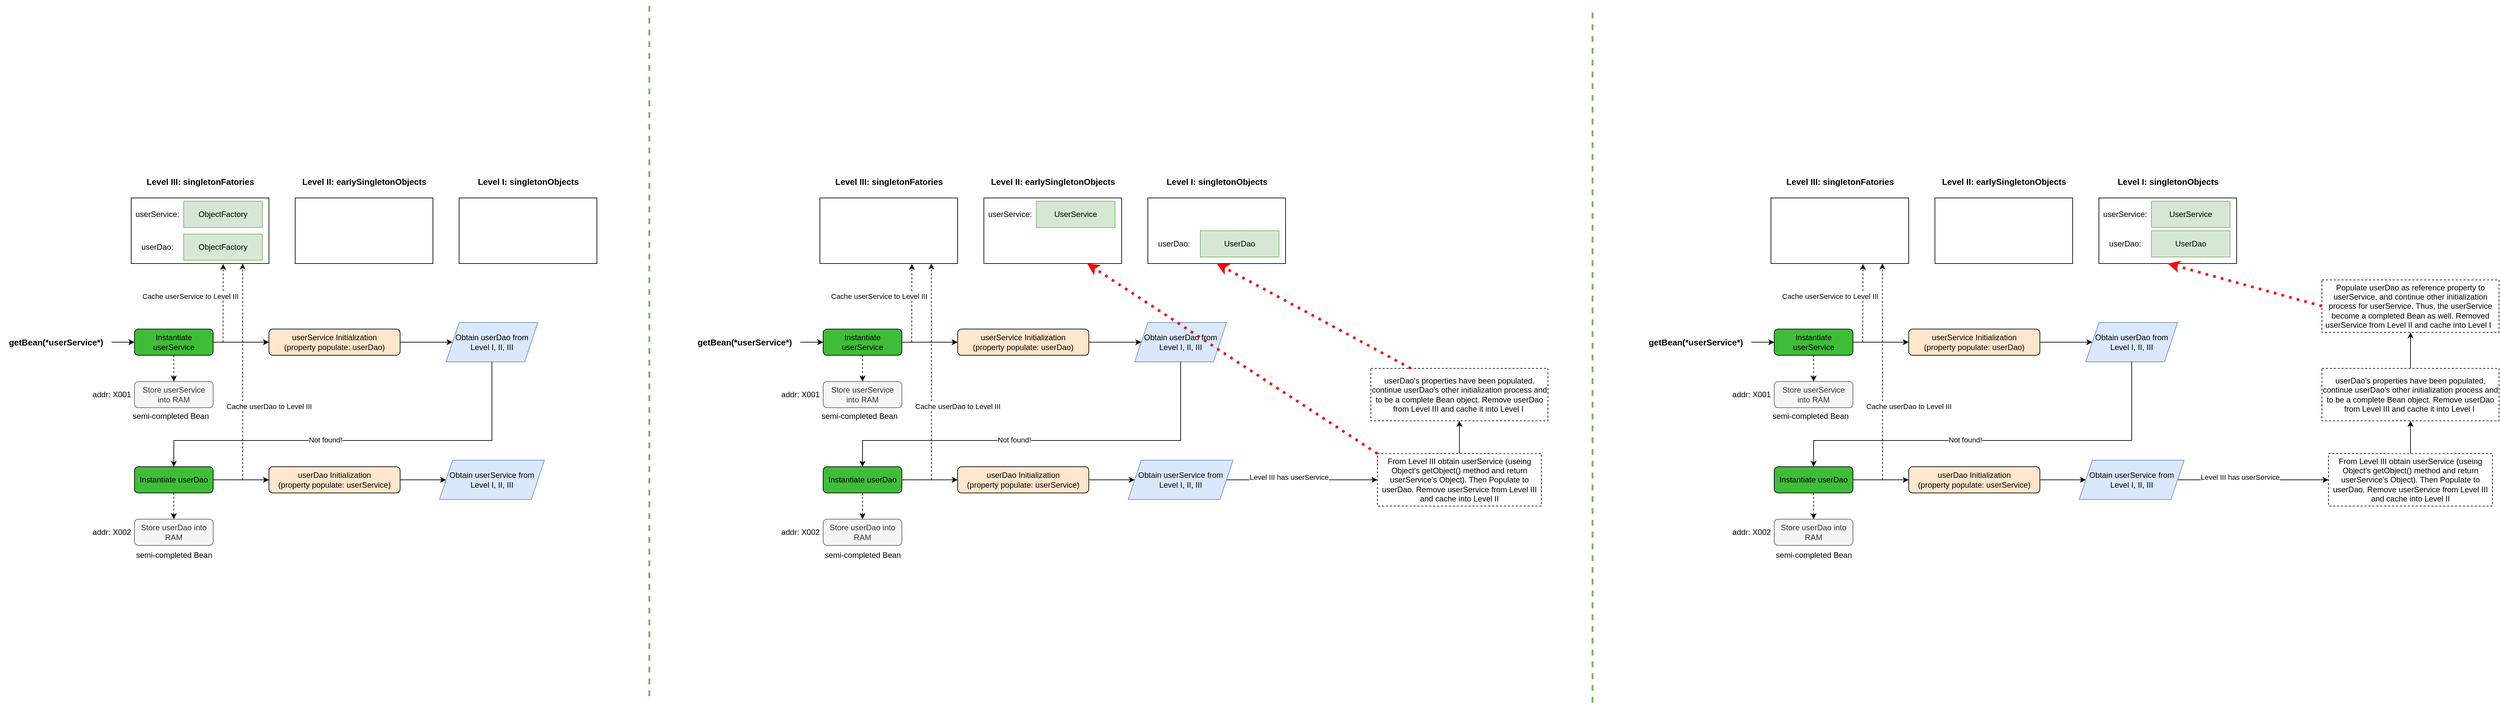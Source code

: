 <mxfile version="21.3.7" type="device">
  <diagram name="Page-1" id="s2qPil3u2pDpwETOjRgn">
    <mxGraphModel dx="4037" dy="1769" grid="1" gridSize="10" guides="1" tooltips="1" connect="1" arrows="1" fold="1" page="1" pageScale="1" pageWidth="850" pageHeight="1100" math="0" shadow="0">
      <root>
        <mxCell id="0" />
        <mxCell id="1" parent="0" />
        <mxCell id="BKznCU0ouDqVTdRnz1dK-52" value="" style="rounded=0;whiteSpace=wrap;html=1;" vertex="1" parent="1">
          <mxGeometry x="1040" y="310" width="210" height="100" as="geometry" />
        </mxCell>
        <mxCell id="BKznCU0ouDqVTdRnz1dK-50" value="" style="rounded=0;whiteSpace=wrap;html=1;" vertex="1" parent="1">
          <mxGeometry x="790" y="310" width="210" height="100" as="geometry" />
        </mxCell>
        <mxCell id="BKznCU0ouDqVTdRnz1dK-1" value="" style="rounded=0;whiteSpace=wrap;html=1;" vertex="1" parent="1">
          <mxGeometry x="-510" y="310" width="210" height="100" as="geometry" />
        </mxCell>
        <mxCell id="BKznCU0ouDqVTdRnz1dK-2" value="&lt;b&gt;&lt;font style=&quot;font-size: 13px;&quot;&gt;Level III: singletonFatories&lt;/font&gt;&lt;/b&gt;" style="text;html=1;align=center;verticalAlign=middle;resizable=0;points=[];autosize=1;strokeColor=none;fillColor=none;" vertex="1" parent="1">
          <mxGeometry x="-500" y="270" width="190" height="30" as="geometry" />
        </mxCell>
        <mxCell id="BKznCU0ouDqVTdRnz1dK-3" value="userService:" style="text;html=1;strokeColor=none;fillColor=none;align=center;verticalAlign=middle;whiteSpace=wrap;rounded=0;" vertex="1" parent="1">
          <mxGeometry x="-500" y="320" width="60" height="30" as="geometry" />
        </mxCell>
        <mxCell id="BKznCU0ouDqVTdRnz1dK-4" value="userDao:" style="text;html=1;strokeColor=none;fillColor=none;align=center;verticalAlign=middle;whiteSpace=wrap;rounded=0;" vertex="1" parent="1">
          <mxGeometry x="-500" y="370" width="60" height="30" as="geometry" />
        </mxCell>
        <mxCell id="BKznCU0ouDqVTdRnz1dK-6" value="ObjectFactory" style="rounded=0;whiteSpace=wrap;html=1;fillColor=#d5e8d4;strokeColor=#82b366;" vertex="1" parent="1">
          <mxGeometry x="-430" y="365" width="120" height="40" as="geometry" />
        </mxCell>
        <mxCell id="BKznCU0ouDqVTdRnz1dK-7" value="ObjectFactory" style="rounded=0;whiteSpace=wrap;html=1;fillColor=#d5e8d4;strokeColor=#82b366;" vertex="1" parent="1">
          <mxGeometry x="-430" y="315" width="120" height="40" as="geometry" />
        </mxCell>
        <mxCell id="BKznCU0ouDqVTdRnz1dK-8" value="" style="rounded=0;whiteSpace=wrap;html=1;" vertex="1" parent="1">
          <mxGeometry x="-260" y="310" width="210" height="100" as="geometry" />
        </mxCell>
        <mxCell id="BKznCU0ouDqVTdRnz1dK-9" value="&lt;b&gt;&lt;font style=&quot;font-size: 13px;&quot;&gt;Level II: earlySingletonObjects&lt;/font&gt;&lt;/b&gt;" style="text;html=1;align=center;verticalAlign=middle;resizable=0;points=[];autosize=1;strokeColor=none;fillColor=none;" vertex="1" parent="1">
          <mxGeometry x="-260" y="270" width="210" height="30" as="geometry" />
        </mxCell>
        <mxCell id="BKznCU0ouDqVTdRnz1dK-14" value="" style="rounded=0;whiteSpace=wrap;html=1;" vertex="1" parent="1">
          <mxGeometry x="-10" y="310" width="210" height="100" as="geometry" />
        </mxCell>
        <mxCell id="BKznCU0ouDqVTdRnz1dK-15" value="&lt;b&gt;&lt;font style=&quot;font-size: 13px;&quot;&gt;Level I: singletonObjects&lt;/font&gt;&lt;/b&gt;" style="text;html=1;align=center;verticalAlign=middle;resizable=0;points=[];autosize=1;strokeColor=none;fillColor=none;" vertex="1" parent="1">
          <mxGeometry x="5" y="270" width="180" height="30" as="geometry" />
        </mxCell>
        <mxCell id="BKznCU0ouDqVTdRnz1dK-20" value="" style="edgeStyle=orthogonalEdgeStyle;rounded=0;orthogonalLoop=1;jettySize=auto;html=1;" edge="1" parent="1" source="BKznCU0ouDqVTdRnz1dK-16" target="BKznCU0ouDqVTdRnz1dK-19">
          <mxGeometry relative="1" as="geometry" />
        </mxCell>
        <mxCell id="BKznCU0ouDqVTdRnz1dK-26" value="" style="edgeStyle=orthogonalEdgeStyle;rounded=0;orthogonalLoop=1;jettySize=auto;html=1;dashed=1;" edge="1" parent="1" source="BKznCU0ouDqVTdRnz1dK-16" target="BKznCU0ouDqVTdRnz1dK-25">
          <mxGeometry relative="1" as="geometry" />
        </mxCell>
        <mxCell id="BKznCU0ouDqVTdRnz1dK-16" value="Instantiate userService" style="rounded=1;whiteSpace=wrap;html=1;fillColor=#3FBD38;strokeColor=#000000;" vertex="1" parent="1">
          <mxGeometry x="-505" y="510" width="120" height="40" as="geometry" />
        </mxCell>
        <mxCell id="BKznCU0ouDqVTdRnz1dK-18" value="" style="edgeStyle=orthogonalEdgeStyle;rounded=0;orthogonalLoop=1;jettySize=auto;html=1;" edge="1" parent="1" source="BKznCU0ouDqVTdRnz1dK-17" target="BKznCU0ouDqVTdRnz1dK-16">
          <mxGeometry relative="1" as="geometry" />
        </mxCell>
        <mxCell id="BKznCU0ouDqVTdRnz1dK-17" value="&lt;b&gt;&lt;font style=&quot;font-size: 13px;&quot;&gt;getBean(*userService*)&lt;/font&gt;&lt;/b&gt;" style="text;html=1;align=center;verticalAlign=middle;resizable=0;points=[];autosize=1;strokeColor=none;fillColor=none;" vertex="1" parent="1">
          <mxGeometry x="-710" y="515" width="170" height="30" as="geometry" />
        </mxCell>
        <mxCell id="BKznCU0ouDqVTdRnz1dK-22" value="" style="edgeStyle=orthogonalEdgeStyle;rounded=0;orthogonalLoop=1;jettySize=auto;html=1;" edge="1" parent="1" source="BKznCU0ouDqVTdRnz1dK-19" target="BKznCU0ouDqVTdRnz1dK-21">
          <mxGeometry relative="1" as="geometry" />
        </mxCell>
        <mxCell id="BKznCU0ouDqVTdRnz1dK-19" value="userService Initialization&lt;br&gt;(property populate: userDao)" style="rounded=1;whiteSpace=wrap;html=1;fillColor=#ffe6cc;strokeColor=#000000;" vertex="1" parent="1">
          <mxGeometry x="-300" y="510" width="200" height="40" as="geometry" />
        </mxCell>
        <mxCell id="BKznCU0ouDqVTdRnz1dK-30" style="edgeStyle=orthogonalEdgeStyle;rounded=0;orthogonalLoop=1;jettySize=auto;html=1;" edge="1" parent="1" source="BKznCU0ouDqVTdRnz1dK-21" target="BKznCU0ouDqVTdRnz1dK-29">
          <mxGeometry relative="1" as="geometry">
            <Array as="points">
              <mxPoint x="40" y="680" />
              <mxPoint x="-445" y="680" />
            </Array>
          </mxGeometry>
        </mxCell>
        <mxCell id="BKznCU0ouDqVTdRnz1dK-31" value="Not found!" style="edgeLabel;html=1;align=center;verticalAlign=middle;resizable=0;points=[];" vertex="1" connectable="0" parent="BKznCU0ouDqVTdRnz1dK-30">
          <mxGeometry x="0.16" y="-1" relative="1" as="geometry">
            <mxPoint as="offset" />
          </mxGeometry>
        </mxCell>
        <mxCell id="BKznCU0ouDqVTdRnz1dK-21" value="Obtain userDao from Level I, II, III" style="shape=parallelogram;perimeter=parallelogramPerimeter;whiteSpace=wrap;html=1;fixedSize=1;fillColor=#dae8fc;strokeColor=#6c8ebf;" vertex="1" parent="1">
          <mxGeometry x="-30" y="500" width="140" height="60" as="geometry" />
        </mxCell>
        <mxCell id="BKznCU0ouDqVTdRnz1dK-23" value="" style="endArrow=classic;html=1;rounded=0;entryX=0.668;entryY=1.007;entryDx=0;entryDy=0;entryPerimeter=0;dashed=1;" edge="1" parent="1" target="BKznCU0ouDqVTdRnz1dK-1">
          <mxGeometry width="50" height="50" relative="1" as="geometry">
            <mxPoint x="-370" y="530" as="sourcePoint" />
            <mxPoint x="-370" y="420" as="targetPoint" />
          </mxGeometry>
        </mxCell>
        <mxCell id="BKznCU0ouDqVTdRnz1dK-24" value="Cache userService to Level III" style="edgeLabel;html=1;align=center;verticalAlign=middle;resizable=0;points=[];" vertex="1" connectable="0" parent="BKznCU0ouDqVTdRnz1dK-23">
          <mxGeometry x="0.112" relative="1" as="geometry">
            <mxPoint x="-50" y="-4" as="offset" />
          </mxGeometry>
        </mxCell>
        <mxCell id="BKznCU0ouDqVTdRnz1dK-25" value="Store userService into RAM" style="rounded=1;whiteSpace=wrap;html=1;fillColor=#f5f5f5;strokeColor=#666666;fontColor=#333333;" vertex="1" parent="1">
          <mxGeometry x="-505" y="590" width="120" height="40" as="geometry" />
        </mxCell>
        <mxCell id="BKznCU0ouDqVTdRnz1dK-27" value="addr: X001" style="text;html=1;align=center;verticalAlign=middle;resizable=0;points=[];autosize=1;strokeColor=none;fillColor=none;" vertex="1" parent="1">
          <mxGeometry x="-580" y="595" width="80" height="30" as="geometry" />
        </mxCell>
        <mxCell id="BKznCU0ouDqVTdRnz1dK-28" value="semi-completed Bean" style="text;html=1;align=center;verticalAlign=middle;resizable=0;points=[];autosize=1;strokeColor=none;fillColor=none;" vertex="1" parent="1">
          <mxGeometry x="-520" y="628" width="140" height="30" as="geometry" />
        </mxCell>
        <mxCell id="BKznCU0ouDqVTdRnz1dK-35" value="" style="edgeStyle=orthogonalEdgeStyle;rounded=0;orthogonalLoop=1;jettySize=auto;html=1;" edge="1" parent="1" source="BKznCU0ouDqVTdRnz1dK-29" target="BKznCU0ouDqVTdRnz1dK-34">
          <mxGeometry relative="1" as="geometry" />
        </mxCell>
        <mxCell id="BKznCU0ouDqVTdRnz1dK-40" value="" style="edgeStyle=orthogonalEdgeStyle;rounded=0;orthogonalLoop=1;jettySize=auto;html=1;dashed=1;" edge="1" parent="1" source="BKznCU0ouDqVTdRnz1dK-29" target="BKznCU0ouDqVTdRnz1dK-36">
          <mxGeometry relative="1" as="geometry" />
        </mxCell>
        <mxCell id="BKznCU0ouDqVTdRnz1dK-29" value="Instantiate userDao" style="rounded=1;whiteSpace=wrap;html=1;fillColor=#3FBD38;strokeColor=#000000;" vertex="1" parent="1">
          <mxGeometry x="-505" y="720" width="120" height="40" as="geometry" />
        </mxCell>
        <mxCell id="BKznCU0ouDqVTdRnz1dK-32" value="" style="endArrow=classic;html=1;rounded=0;entryX=0.809;entryY=1;entryDx=0;entryDy=0;entryPerimeter=0;dashed=1;" edge="1" parent="1" target="BKznCU0ouDqVTdRnz1dK-1">
          <mxGeometry width="50" height="50" relative="1" as="geometry">
            <mxPoint x="-340" y="740" as="sourcePoint" />
            <mxPoint x="-340" y="560" as="targetPoint" />
          </mxGeometry>
        </mxCell>
        <mxCell id="BKznCU0ouDqVTdRnz1dK-33" value="Cache userDao to Level III" style="edgeLabel;html=1;align=center;verticalAlign=middle;resizable=0;points=[];" vertex="1" connectable="0" parent="BKznCU0ouDqVTdRnz1dK-32">
          <mxGeometry x="0.112" relative="1" as="geometry">
            <mxPoint x="40" y="71" as="offset" />
          </mxGeometry>
        </mxCell>
        <mxCell id="BKznCU0ouDqVTdRnz1dK-42" value="" style="edgeStyle=orthogonalEdgeStyle;rounded=0;orthogonalLoop=1;jettySize=auto;html=1;" edge="1" parent="1" source="BKznCU0ouDqVTdRnz1dK-34" target="BKznCU0ouDqVTdRnz1dK-41">
          <mxGeometry relative="1" as="geometry" />
        </mxCell>
        <mxCell id="BKznCU0ouDqVTdRnz1dK-34" value="userDao Initialization&lt;br&gt;(property populate: userService)" style="rounded=1;whiteSpace=wrap;html=1;fillColor=#ffe6cc;strokeColor=#000000;" vertex="1" parent="1">
          <mxGeometry x="-300" y="720" width="200" height="40" as="geometry" />
        </mxCell>
        <mxCell id="BKznCU0ouDqVTdRnz1dK-36" value="Store userDao into RAM" style="rounded=1;whiteSpace=wrap;html=1;fillColor=#f5f5f5;strokeColor=#666666;fontColor=#333333;" vertex="1" parent="1">
          <mxGeometry x="-505" y="800" width="120" height="40" as="geometry" />
        </mxCell>
        <mxCell id="BKznCU0ouDqVTdRnz1dK-37" value="addr: X002" style="text;html=1;align=center;verticalAlign=middle;resizable=0;points=[];autosize=1;strokeColor=none;fillColor=none;" vertex="1" parent="1">
          <mxGeometry x="-580" y="805" width="80" height="30" as="geometry" />
        </mxCell>
        <mxCell id="BKznCU0ouDqVTdRnz1dK-38" value="semi-completed Bean" style="text;html=1;align=center;verticalAlign=middle;resizable=0;points=[];autosize=1;strokeColor=none;fillColor=none;" vertex="1" parent="1">
          <mxGeometry x="-515" y="840" width="140" height="30" as="geometry" />
        </mxCell>
        <mxCell id="BKznCU0ouDqVTdRnz1dK-41" value="Obtain userService from Level I, II, III" style="shape=parallelogram;perimeter=parallelogramPerimeter;whiteSpace=wrap;html=1;fixedSize=1;fillColor=#dae8fc;strokeColor=#6c8ebf;" vertex="1" parent="1">
          <mxGeometry x="-40" y="710" width="160" height="60" as="geometry" />
        </mxCell>
        <mxCell id="BKznCU0ouDqVTdRnz1dK-43" value="" style="endArrow=none;dashed=1;html=1;rounded=0;fillColor=#d5e8d4;strokeColor=#82B366;strokeWidth=3;" edge="1" parent="1">
          <mxGeometry width="50" height="50" relative="1" as="geometry">
            <mxPoint x="280" y="1070" as="sourcePoint" />
            <mxPoint x="280" y="10" as="targetPoint" />
          </mxGeometry>
        </mxCell>
        <mxCell id="BKznCU0ouDqVTdRnz1dK-44" value="" style="rounded=0;whiteSpace=wrap;html=1;" vertex="1" parent="1">
          <mxGeometry x="540" y="310" width="210" height="100" as="geometry" />
        </mxCell>
        <mxCell id="BKznCU0ouDqVTdRnz1dK-45" value="&lt;b&gt;&lt;font style=&quot;font-size: 13px;&quot;&gt;Level III: singletonFatories&lt;/font&gt;&lt;/b&gt;" style="text;html=1;align=center;verticalAlign=middle;resizable=0;points=[];autosize=1;strokeColor=none;fillColor=none;" vertex="1" parent="1">
          <mxGeometry x="550" y="270" width="190" height="30" as="geometry" />
        </mxCell>
        <mxCell id="BKznCU0ouDqVTdRnz1dK-46" value="userService:" style="text;html=1;strokeColor=none;fillColor=none;align=center;verticalAlign=middle;whiteSpace=wrap;rounded=0;" vertex="1" parent="1">
          <mxGeometry x="800" y="320" width="60" height="30" as="geometry" />
        </mxCell>
        <mxCell id="BKznCU0ouDqVTdRnz1dK-47" value="userDao:" style="text;html=1;strokeColor=none;fillColor=none;align=center;verticalAlign=middle;whiteSpace=wrap;rounded=0;" vertex="1" parent="1">
          <mxGeometry x="1050" y="365" width="60" height="30" as="geometry" />
        </mxCell>
        <mxCell id="BKznCU0ouDqVTdRnz1dK-48" value="UserDao" style="rounded=0;whiteSpace=wrap;html=1;fillColor=#d5e8d4;strokeColor=#82b366;" vertex="1" parent="1">
          <mxGeometry x="1120" y="360" width="120" height="40" as="geometry" />
        </mxCell>
        <mxCell id="BKznCU0ouDqVTdRnz1dK-49" value="UserService" style="rounded=0;whiteSpace=wrap;html=1;fillColor=#d5e8d4;strokeColor=#82b366;" vertex="1" parent="1">
          <mxGeometry x="870" y="315" width="120" height="40" as="geometry" />
        </mxCell>
        <mxCell id="BKznCU0ouDqVTdRnz1dK-51" value="&lt;b&gt;&lt;font style=&quot;font-size: 13px;&quot;&gt;Level II: earlySingletonObjects&lt;/font&gt;&lt;/b&gt;" style="text;html=1;align=center;verticalAlign=middle;resizable=0;points=[];autosize=1;strokeColor=none;fillColor=none;" vertex="1" parent="1">
          <mxGeometry x="790" y="270" width="210" height="30" as="geometry" />
        </mxCell>
        <mxCell id="BKznCU0ouDqVTdRnz1dK-53" value="&lt;b&gt;&lt;font style=&quot;font-size: 13px;&quot;&gt;Level I: singletonObjects&lt;/font&gt;&lt;/b&gt;" style="text;html=1;align=center;verticalAlign=middle;resizable=0;points=[];autosize=1;strokeColor=none;fillColor=none;" vertex="1" parent="1">
          <mxGeometry x="1055" y="270" width="180" height="30" as="geometry" />
        </mxCell>
        <mxCell id="BKznCU0ouDqVTdRnz1dK-54" value="" style="edgeStyle=orthogonalEdgeStyle;rounded=0;orthogonalLoop=1;jettySize=auto;html=1;" edge="1" parent="1" source="BKznCU0ouDqVTdRnz1dK-56" target="BKznCU0ouDqVTdRnz1dK-60">
          <mxGeometry relative="1" as="geometry" />
        </mxCell>
        <mxCell id="BKznCU0ouDqVTdRnz1dK-55" value="" style="edgeStyle=orthogonalEdgeStyle;rounded=0;orthogonalLoop=1;jettySize=auto;html=1;dashed=1;" edge="1" parent="1" source="BKznCU0ouDqVTdRnz1dK-56" target="BKznCU0ouDqVTdRnz1dK-66">
          <mxGeometry relative="1" as="geometry" />
        </mxCell>
        <mxCell id="BKznCU0ouDqVTdRnz1dK-56" value="Instantiate userService" style="rounded=1;whiteSpace=wrap;html=1;fillColor=#3FBD38;strokeColor=#000000;" vertex="1" parent="1">
          <mxGeometry x="545" y="510" width="120" height="40" as="geometry" />
        </mxCell>
        <mxCell id="BKznCU0ouDqVTdRnz1dK-57" value="" style="edgeStyle=orthogonalEdgeStyle;rounded=0;orthogonalLoop=1;jettySize=auto;html=1;" edge="1" parent="1" source="BKznCU0ouDqVTdRnz1dK-58" target="BKznCU0ouDqVTdRnz1dK-56">
          <mxGeometry relative="1" as="geometry" />
        </mxCell>
        <mxCell id="BKznCU0ouDqVTdRnz1dK-58" value="&lt;b&gt;&lt;font style=&quot;font-size: 13px;&quot;&gt;getBean(*userService*)&lt;/font&gt;&lt;/b&gt;" style="text;html=1;align=center;verticalAlign=middle;resizable=0;points=[];autosize=1;strokeColor=none;fillColor=none;" vertex="1" parent="1">
          <mxGeometry x="340" y="515" width="170" height="30" as="geometry" />
        </mxCell>
        <mxCell id="BKznCU0ouDqVTdRnz1dK-59" value="" style="edgeStyle=orthogonalEdgeStyle;rounded=0;orthogonalLoop=1;jettySize=auto;html=1;" edge="1" parent="1" source="BKznCU0ouDqVTdRnz1dK-60" target="BKznCU0ouDqVTdRnz1dK-63">
          <mxGeometry relative="1" as="geometry" />
        </mxCell>
        <mxCell id="BKznCU0ouDqVTdRnz1dK-60" value="userService Initialization&lt;br&gt;(property populate: userDao)" style="rounded=1;whiteSpace=wrap;html=1;fillColor=#ffe6cc;strokeColor=#000000;" vertex="1" parent="1">
          <mxGeometry x="750" y="510" width="200" height="40" as="geometry" />
        </mxCell>
        <mxCell id="BKznCU0ouDqVTdRnz1dK-61" style="edgeStyle=orthogonalEdgeStyle;rounded=0;orthogonalLoop=1;jettySize=auto;html=1;" edge="1" parent="1" source="BKznCU0ouDqVTdRnz1dK-63" target="BKznCU0ouDqVTdRnz1dK-71">
          <mxGeometry relative="1" as="geometry">
            <Array as="points">
              <mxPoint x="1090" y="680" />
              <mxPoint x="605" y="680" />
            </Array>
          </mxGeometry>
        </mxCell>
        <mxCell id="BKznCU0ouDqVTdRnz1dK-62" value="Not found!" style="edgeLabel;html=1;align=center;verticalAlign=middle;resizable=0;points=[];" vertex="1" connectable="0" parent="BKznCU0ouDqVTdRnz1dK-61">
          <mxGeometry x="0.16" y="-1" relative="1" as="geometry">
            <mxPoint as="offset" />
          </mxGeometry>
        </mxCell>
        <mxCell id="BKznCU0ouDqVTdRnz1dK-63" value="Obtain userDao from Level I, II, III" style="shape=parallelogram;perimeter=parallelogramPerimeter;whiteSpace=wrap;html=1;fixedSize=1;fillColor=#dae8fc;strokeColor=#6c8ebf;" vertex="1" parent="1">
          <mxGeometry x="1020" y="500" width="140" height="60" as="geometry" />
        </mxCell>
        <mxCell id="BKznCU0ouDqVTdRnz1dK-64" value="" style="endArrow=classic;html=1;rounded=0;entryX=0.668;entryY=1.007;entryDx=0;entryDy=0;entryPerimeter=0;dashed=1;" edge="1" parent="1" target="BKznCU0ouDqVTdRnz1dK-44">
          <mxGeometry width="50" height="50" relative="1" as="geometry">
            <mxPoint x="680" y="530" as="sourcePoint" />
            <mxPoint x="680" y="420" as="targetPoint" />
          </mxGeometry>
        </mxCell>
        <mxCell id="BKznCU0ouDqVTdRnz1dK-65" value="Cache userService to Level III" style="edgeLabel;html=1;align=center;verticalAlign=middle;resizable=0;points=[];" vertex="1" connectable="0" parent="BKznCU0ouDqVTdRnz1dK-64">
          <mxGeometry x="0.112" relative="1" as="geometry">
            <mxPoint x="-50" y="-4" as="offset" />
          </mxGeometry>
        </mxCell>
        <mxCell id="BKznCU0ouDqVTdRnz1dK-66" value="Store userService into RAM" style="rounded=1;whiteSpace=wrap;html=1;fillColor=#f5f5f5;strokeColor=#666666;fontColor=#333333;" vertex="1" parent="1">
          <mxGeometry x="545" y="590" width="120" height="40" as="geometry" />
        </mxCell>
        <mxCell id="BKznCU0ouDqVTdRnz1dK-67" value="addr: X001" style="text;html=1;align=center;verticalAlign=middle;resizable=0;points=[];autosize=1;strokeColor=none;fillColor=none;" vertex="1" parent="1">
          <mxGeometry x="470" y="595" width="80" height="30" as="geometry" />
        </mxCell>
        <mxCell id="BKznCU0ouDqVTdRnz1dK-68" value="semi-completed Bean" style="text;html=1;align=center;verticalAlign=middle;resizable=0;points=[];autosize=1;strokeColor=none;fillColor=none;" vertex="1" parent="1">
          <mxGeometry x="530" y="628" width="140" height="30" as="geometry" />
        </mxCell>
        <mxCell id="BKznCU0ouDqVTdRnz1dK-69" value="" style="edgeStyle=orthogonalEdgeStyle;rounded=0;orthogonalLoop=1;jettySize=auto;html=1;" edge="1" parent="1" source="BKznCU0ouDqVTdRnz1dK-71" target="BKznCU0ouDqVTdRnz1dK-75">
          <mxGeometry relative="1" as="geometry" />
        </mxCell>
        <mxCell id="BKznCU0ouDqVTdRnz1dK-70" value="" style="edgeStyle=orthogonalEdgeStyle;rounded=0;orthogonalLoop=1;jettySize=auto;html=1;dashed=1;" edge="1" parent="1" source="BKznCU0ouDqVTdRnz1dK-71" target="BKznCU0ouDqVTdRnz1dK-76">
          <mxGeometry relative="1" as="geometry" />
        </mxCell>
        <mxCell id="BKznCU0ouDqVTdRnz1dK-71" value="Instantiate userDao" style="rounded=1;whiteSpace=wrap;html=1;fillColor=#3FBD38;strokeColor=#000000;" vertex="1" parent="1">
          <mxGeometry x="545" y="720" width="120" height="40" as="geometry" />
        </mxCell>
        <mxCell id="BKznCU0ouDqVTdRnz1dK-72" value="" style="endArrow=classic;html=1;rounded=0;entryX=0.809;entryY=1;entryDx=0;entryDy=0;entryPerimeter=0;dashed=1;" edge="1" parent="1" target="BKznCU0ouDqVTdRnz1dK-44">
          <mxGeometry width="50" height="50" relative="1" as="geometry">
            <mxPoint x="710" y="740" as="sourcePoint" />
            <mxPoint x="710" y="560" as="targetPoint" />
          </mxGeometry>
        </mxCell>
        <mxCell id="BKznCU0ouDqVTdRnz1dK-73" value="Cache userDao to Level III" style="edgeLabel;html=1;align=center;verticalAlign=middle;resizable=0;points=[];" vertex="1" connectable="0" parent="BKznCU0ouDqVTdRnz1dK-72">
          <mxGeometry x="0.112" relative="1" as="geometry">
            <mxPoint x="40" y="71" as="offset" />
          </mxGeometry>
        </mxCell>
        <mxCell id="BKznCU0ouDqVTdRnz1dK-74" value="" style="edgeStyle=orthogonalEdgeStyle;rounded=0;orthogonalLoop=1;jettySize=auto;html=1;" edge="1" parent="1" source="BKznCU0ouDqVTdRnz1dK-75" target="BKznCU0ouDqVTdRnz1dK-79">
          <mxGeometry relative="1" as="geometry" />
        </mxCell>
        <mxCell id="BKznCU0ouDqVTdRnz1dK-75" value="userDao Initialization&lt;br&gt;(property populate: userService)" style="rounded=1;whiteSpace=wrap;html=1;fillColor=#ffe6cc;strokeColor=#000000;" vertex="1" parent="1">
          <mxGeometry x="750" y="720" width="200" height="40" as="geometry" />
        </mxCell>
        <mxCell id="BKznCU0ouDqVTdRnz1dK-76" value="Store userDao into RAM" style="rounded=1;whiteSpace=wrap;html=1;fillColor=#f5f5f5;strokeColor=#666666;fontColor=#333333;" vertex="1" parent="1">
          <mxGeometry x="545" y="800" width="120" height="40" as="geometry" />
        </mxCell>
        <mxCell id="BKznCU0ouDqVTdRnz1dK-77" value="addr: X002" style="text;html=1;align=center;verticalAlign=middle;resizable=0;points=[];autosize=1;strokeColor=none;fillColor=none;" vertex="1" parent="1">
          <mxGeometry x="470" y="805" width="80" height="30" as="geometry" />
        </mxCell>
        <mxCell id="BKznCU0ouDqVTdRnz1dK-78" value="semi-completed Bean" style="text;html=1;align=center;verticalAlign=middle;resizable=0;points=[];autosize=1;strokeColor=none;fillColor=none;" vertex="1" parent="1">
          <mxGeometry x="535" y="840" width="140" height="30" as="geometry" />
        </mxCell>
        <mxCell id="BKznCU0ouDqVTdRnz1dK-81" value="" style="edgeStyle=orthogonalEdgeStyle;rounded=0;orthogonalLoop=1;jettySize=auto;html=1;" edge="1" parent="1" source="BKznCU0ouDqVTdRnz1dK-79" target="BKznCU0ouDqVTdRnz1dK-80">
          <mxGeometry relative="1" as="geometry" />
        </mxCell>
        <mxCell id="BKznCU0ouDqVTdRnz1dK-82" value="Level III has userService" style="edgeLabel;html=1;align=center;verticalAlign=middle;resizable=0;points=[];" vertex="1" connectable="0" parent="BKznCU0ouDqVTdRnz1dK-81">
          <mxGeometry x="-0.174" y="4" relative="1" as="geometry">
            <mxPoint as="offset" />
          </mxGeometry>
        </mxCell>
        <mxCell id="BKznCU0ouDqVTdRnz1dK-79" value="Obtain userService from Level I, II, III" style="shape=parallelogram;perimeter=parallelogramPerimeter;whiteSpace=wrap;html=1;fixedSize=1;fillColor=#dae8fc;strokeColor=#6c8ebf;" vertex="1" parent="1">
          <mxGeometry x="1010" y="710" width="160" height="60" as="geometry" />
        </mxCell>
        <mxCell id="BKznCU0ouDqVTdRnz1dK-85" value="" style="edgeStyle=orthogonalEdgeStyle;rounded=0;orthogonalLoop=1;jettySize=auto;html=1;" edge="1" parent="1" source="BKznCU0ouDqVTdRnz1dK-80" target="BKznCU0ouDqVTdRnz1dK-84">
          <mxGeometry relative="1" as="geometry" />
        </mxCell>
        <mxCell id="BKznCU0ouDqVTdRnz1dK-80" value="From Level III obtain userService (useing Object&#39;s getObject() method and return userService&#39;s Object). Then Populate to userDao. Remove userService from Level III and cache into Level II" style="rounded=0;whiteSpace=wrap;html=1;dashed=1;" vertex="1" parent="1">
          <mxGeometry x="1390" y="700" width="250" height="80" as="geometry" />
        </mxCell>
        <mxCell id="BKznCU0ouDqVTdRnz1dK-83" value="" style="endArrow=classic;html=1;rounded=0;exitX=0;exitY=0;exitDx=0;exitDy=0;entryX=0.75;entryY=1;entryDx=0;entryDy=0;strokeColor=#f40b0b;strokeWidth=4;dashed=1;dashPattern=1 2;" edge="1" parent="1" source="BKznCU0ouDqVTdRnz1dK-80" target="BKznCU0ouDqVTdRnz1dK-50">
          <mxGeometry width="50" height="50" relative="1" as="geometry">
            <mxPoint x="1330" y="660" as="sourcePoint" />
            <mxPoint x="1380" y="610" as="targetPoint" />
          </mxGeometry>
        </mxCell>
        <mxCell id="BKznCU0ouDqVTdRnz1dK-84" value="userDao&#39;s properties have been populated, continue userDao&#39;s other initialization process and to be a complete Bean object. Remove userDao from Level III and cache it into Level I&amp;nbsp;" style="rounded=0;whiteSpace=wrap;html=1;dashed=1;" vertex="1" parent="1">
          <mxGeometry x="1380" y="570" width="270" height="80" as="geometry" />
        </mxCell>
        <mxCell id="BKznCU0ouDqVTdRnz1dK-86" value="" style="endArrow=classic;html=1;rounded=0;entryX=0.5;entryY=1;entryDx=0;entryDy=0;strokeColor=#f40b0b;strokeWidth=4;dashed=1;dashPattern=1 2;" edge="1" parent="1" source="BKznCU0ouDqVTdRnz1dK-84" target="BKznCU0ouDqVTdRnz1dK-52">
          <mxGeometry width="50" height="50" relative="1" as="geometry">
            <mxPoint x="1400" y="710" as="sourcePoint" />
            <mxPoint x="958" y="420" as="targetPoint" />
          </mxGeometry>
        </mxCell>
        <mxCell id="BKznCU0ouDqVTdRnz1dK-87" value="" style="endArrow=none;dashed=1;html=1;rounded=0;fillColor=#d5e8d4;strokeColor=#82B366;strokeWidth=3;" edge="1" parent="1">
          <mxGeometry width="50" height="50" relative="1" as="geometry">
            <mxPoint x="1718" y="1080" as="sourcePoint" />
            <mxPoint x="1718" y="20" as="targetPoint" />
          </mxGeometry>
        </mxCell>
        <mxCell id="BKznCU0ouDqVTdRnz1dK-131" value="" style="rounded=0;whiteSpace=wrap;html=1;" vertex="1" parent="1">
          <mxGeometry x="2490" y="310" width="210" height="100" as="geometry" />
        </mxCell>
        <mxCell id="BKznCU0ouDqVTdRnz1dK-132" value="" style="rounded=0;whiteSpace=wrap;html=1;" vertex="1" parent="1">
          <mxGeometry x="2240" y="310" width="210" height="100" as="geometry" />
        </mxCell>
        <mxCell id="BKznCU0ouDqVTdRnz1dK-133" value="" style="rounded=0;whiteSpace=wrap;html=1;" vertex="1" parent="1">
          <mxGeometry x="1990" y="310" width="210" height="100" as="geometry" />
        </mxCell>
        <mxCell id="BKznCU0ouDqVTdRnz1dK-134" value="&lt;b&gt;&lt;font style=&quot;font-size: 13px;&quot;&gt;Level III: singletonFatories&lt;/font&gt;&lt;/b&gt;" style="text;html=1;align=center;verticalAlign=middle;resizable=0;points=[];autosize=1;strokeColor=none;fillColor=none;" vertex="1" parent="1">
          <mxGeometry x="2000" y="270" width="190" height="30" as="geometry" />
        </mxCell>
        <mxCell id="BKznCU0ouDqVTdRnz1dK-136" value="userDao:" style="text;html=1;strokeColor=none;fillColor=none;align=center;verticalAlign=middle;whiteSpace=wrap;rounded=0;" vertex="1" parent="1">
          <mxGeometry x="2500" y="365" width="60" height="30" as="geometry" />
        </mxCell>
        <mxCell id="BKznCU0ouDqVTdRnz1dK-137" value="UserDao" style="rounded=0;whiteSpace=wrap;html=1;fillColor=#d5e8d4;strokeColor=#82b366;" vertex="1" parent="1">
          <mxGeometry x="2570" y="360" width="120" height="40" as="geometry" />
        </mxCell>
        <mxCell id="BKznCU0ouDqVTdRnz1dK-139" value="&lt;b&gt;&lt;font style=&quot;font-size: 13px;&quot;&gt;Level II: earlySingletonObjects&lt;/font&gt;&lt;/b&gt;" style="text;html=1;align=center;verticalAlign=middle;resizable=0;points=[];autosize=1;strokeColor=none;fillColor=none;" vertex="1" parent="1">
          <mxGeometry x="2240" y="270" width="210" height="30" as="geometry" />
        </mxCell>
        <mxCell id="BKznCU0ouDqVTdRnz1dK-140" value="&lt;b&gt;&lt;font style=&quot;font-size: 13px;&quot;&gt;Level I: singletonObjects&lt;/font&gt;&lt;/b&gt;" style="text;html=1;align=center;verticalAlign=middle;resizable=0;points=[];autosize=1;strokeColor=none;fillColor=none;" vertex="1" parent="1">
          <mxGeometry x="2505" y="270" width="180" height="30" as="geometry" />
        </mxCell>
        <mxCell id="BKznCU0ouDqVTdRnz1dK-141" value="" style="edgeStyle=orthogonalEdgeStyle;rounded=0;orthogonalLoop=1;jettySize=auto;html=1;" edge="1" parent="1" source="BKznCU0ouDqVTdRnz1dK-143" target="BKznCU0ouDqVTdRnz1dK-147">
          <mxGeometry relative="1" as="geometry" />
        </mxCell>
        <mxCell id="BKznCU0ouDqVTdRnz1dK-142" value="" style="edgeStyle=orthogonalEdgeStyle;rounded=0;orthogonalLoop=1;jettySize=auto;html=1;dashed=1;" edge="1" parent="1" source="BKznCU0ouDqVTdRnz1dK-143" target="BKznCU0ouDqVTdRnz1dK-153">
          <mxGeometry relative="1" as="geometry" />
        </mxCell>
        <mxCell id="BKznCU0ouDqVTdRnz1dK-143" value="Instantiate userService" style="rounded=1;whiteSpace=wrap;html=1;fillColor=#3FBD38;strokeColor=#000000;" vertex="1" parent="1">
          <mxGeometry x="1995" y="510" width="120" height="40" as="geometry" />
        </mxCell>
        <mxCell id="BKznCU0ouDqVTdRnz1dK-144" value="" style="edgeStyle=orthogonalEdgeStyle;rounded=0;orthogonalLoop=1;jettySize=auto;html=1;" edge="1" parent="1" source="BKznCU0ouDqVTdRnz1dK-145" target="BKznCU0ouDqVTdRnz1dK-143">
          <mxGeometry relative="1" as="geometry" />
        </mxCell>
        <mxCell id="BKznCU0ouDqVTdRnz1dK-145" value="&lt;b&gt;&lt;font style=&quot;font-size: 13px;&quot;&gt;getBean(*userService*)&lt;/font&gt;&lt;/b&gt;" style="text;html=1;align=center;verticalAlign=middle;resizable=0;points=[];autosize=1;strokeColor=none;fillColor=none;" vertex="1" parent="1">
          <mxGeometry x="1790" y="515" width="170" height="30" as="geometry" />
        </mxCell>
        <mxCell id="BKznCU0ouDqVTdRnz1dK-146" value="" style="edgeStyle=orthogonalEdgeStyle;rounded=0;orthogonalLoop=1;jettySize=auto;html=1;" edge="1" parent="1" source="BKznCU0ouDqVTdRnz1dK-147" target="BKznCU0ouDqVTdRnz1dK-150">
          <mxGeometry relative="1" as="geometry" />
        </mxCell>
        <mxCell id="BKznCU0ouDqVTdRnz1dK-147" value="userService Initialization&lt;br&gt;(property populate: userDao)" style="rounded=1;whiteSpace=wrap;html=1;fillColor=#ffe6cc;strokeColor=#000000;" vertex="1" parent="1">
          <mxGeometry x="2200" y="510" width="200" height="40" as="geometry" />
        </mxCell>
        <mxCell id="BKznCU0ouDqVTdRnz1dK-148" style="edgeStyle=orthogonalEdgeStyle;rounded=0;orthogonalLoop=1;jettySize=auto;html=1;" edge="1" parent="1" source="BKznCU0ouDqVTdRnz1dK-150" target="BKznCU0ouDqVTdRnz1dK-158">
          <mxGeometry relative="1" as="geometry">
            <Array as="points">
              <mxPoint x="2540" y="680" />
              <mxPoint x="2055" y="680" />
            </Array>
          </mxGeometry>
        </mxCell>
        <mxCell id="BKznCU0ouDqVTdRnz1dK-149" value="Not found!" style="edgeLabel;html=1;align=center;verticalAlign=middle;resizable=0;points=[];" vertex="1" connectable="0" parent="BKznCU0ouDqVTdRnz1dK-148">
          <mxGeometry x="0.16" y="-1" relative="1" as="geometry">
            <mxPoint as="offset" />
          </mxGeometry>
        </mxCell>
        <mxCell id="BKznCU0ouDqVTdRnz1dK-150" value="Obtain userDao from Level I, II, III" style="shape=parallelogram;perimeter=parallelogramPerimeter;whiteSpace=wrap;html=1;fixedSize=1;fillColor=#dae8fc;strokeColor=#6c8ebf;" vertex="1" parent="1">
          <mxGeometry x="2470" y="500" width="140" height="60" as="geometry" />
        </mxCell>
        <mxCell id="BKznCU0ouDqVTdRnz1dK-151" value="" style="endArrow=classic;html=1;rounded=0;entryX=0.668;entryY=1.007;entryDx=0;entryDy=0;entryPerimeter=0;dashed=1;" edge="1" parent="1" target="BKznCU0ouDqVTdRnz1dK-133">
          <mxGeometry width="50" height="50" relative="1" as="geometry">
            <mxPoint x="2130" y="530" as="sourcePoint" />
            <mxPoint x="2130" y="420" as="targetPoint" />
          </mxGeometry>
        </mxCell>
        <mxCell id="BKznCU0ouDqVTdRnz1dK-152" value="Cache userService to Level III" style="edgeLabel;html=1;align=center;verticalAlign=middle;resizable=0;points=[];" vertex="1" connectable="0" parent="BKznCU0ouDqVTdRnz1dK-151">
          <mxGeometry x="0.112" relative="1" as="geometry">
            <mxPoint x="-50" y="-4" as="offset" />
          </mxGeometry>
        </mxCell>
        <mxCell id="BKznCU0ouDqVTdRnz1dK-153" value="Store userService into RAM" style="rounded=1;whiteSpace=wrap;html=1;fillColor=#f5f5f5;strokeColor=#666666;fontColor=#333333;" vertex="1" parent="1">
          <mxGeometry x="1995" y="590" width="120" height="40" as="geometry" />
        </mxCell>
        <mxCell id="BKznCU0ouDqVTdRnz1dK-154" value="addr: X001" style="text;html=1;align=center;verticalAlign=middle;resizable=0;points=[];autosize=1;strokeColor=none;fillColor=none;" vertex="1" parent="1">
          <mxGeometry x="1920" y="595" width="80" height="30" as="geometry" />
        </mxCell>
        <mxCell id="BKznCU0ouDqVTdRnz1dK-155" value="semi-completed Bean" style="text;html=1;align=center;verticalAlign=middle;resizable=0;points=[];autosize=1;strokeColor=none;fillColor=none;" vertex="1" parent="1">
          <mxGeometry x="1980" y="628" width="140" height="30" as="geometry" />
        </mxCell>
        <mxCell id="BKznCU0ouDqVTdRnz1dK-156" value="" style="edgeStyle=orthogonalEdgeStyle;rounded=0;orthogonalLoop=1;jettySize=auto;html=1;" edge="1" parent="1" source="BKznCU0ouDqVTdRnz1dK-158" target="BKznCU0ouDqVTdRnz1dK-162">
          <mxGeometry relative="1" as="geometry" />
        </mxCell>
        <mxCell id="BKznCU0ouDqVTdRnz1dK-157" value="" style="edgeStyle=orthogonalEdgeStyle;rounded=0;orthogonalLoop=1;jettySize=auto;html=1;dashed=1;" edge="1" parent="1" source="BKznCU0ouDqVTdRnz1dK-158" target="BKznCU0ouDqVTdRnz1dK-163">
          <mxGeometry relative="1" as="geometry" />
        </mxCell>
        <mxCell id="BKznCU0ouDqVTdRnz1dK-158" value="Instantiate userDao" style="rounded=1;whiteSpace=wrap;html=1;fillColor=#3FBD38;strokeColor=#000000;" vertex="1" parent="1">
          <mxGeometry x="1995" y="720" width="120" height="40" as="geometry" />
        </mxCell>
        <mxCell id="BKznCU0ouDqVTdRnz1dK-159" value="" style="endArrow=classic;html=1;rounded=0;entryX=0.809;entryY=1;entryDx=0;entryDy=0;entryPerimeter=0;dashed=1;" edge="1" parent="1" target="BKznCU0ouDqVTdRnz1dK-133">
          <mxGeometry width="50" height="50" relative="1" as="geometry">
            <mxPoint x="2160" y="740" as="sourcePoint" />
            <mxPoint x="2160" y="560" as="targetPoint" />
          </mxGeometry>
        </mxCell>
        <mxCell id="BKznCU0ouDqVTdRnz1dK-160" value="Cache userDao to Level III" style="edgeLabel;html=1;align=center;verticalAlign=middle;resizable=0;points=[];" vertex="1" connectable="0" parent="BKznCU0ouDqVTdRnz1dK-159">
          <mxGeometry x="0.112" relative="1" as="geometry">
            <mxPoint x="40" y="71" as="offset" />
          </mxGeometry>
        </mxCell>
        <mxCell id="BKznCU0ouDqVTdRnz1dK-161" value="" style="edgeStyle=orthogonalEdgeStyle;rounded=0;orthogonalLoop=1;jettySize=auto;html=1;" edge="1" parent="1" source="BKznCU0ouDqVTdRnz1dK-162" target="BKznCU0ouDqVTdRnz1dK-168">
          <mxGeometry relative="1" as="geometry" />
        </mxCell>
        <mxCell id="BKznCU0ouDqVTdRnz1dK-162" value="userDao Initialization&lt;br&gt;(property populate: userService)" style="rounded=1;whiteSpace=wrap;html=1;fillColor=#ffe6cc;strokeColor=#000000;" vertex="1" parent="1">
          <mxGeometry x="2200" y="720" width="200" height="40" as="geometry" />
        </mxCell>
        <mxCell id="BKznCU0ouDqVTdRnz1dK-163" value="Store userDao into RAM" style="rounded=1;whiteSpace=wrap;html=1;fillColor=#f5f5f5;strokeColor=#666666;fontColor=#333333;" vertex="1" parent="1">
          <mxGeometry x="1995" y="800" width="120" height="40" as="geometry" />
        </mxCell>
        <mxCell id="BKznCU0ouDqVTdRnz1dK-164" value="addr: X002" style="text;html=1;align=center;verticalAlign=middle;resizable=0;points=[];autosize=1;strokeColor=none;fillColor=none;" vertex="1" parent="1">
          <mxGeometry x="1920" y="805" width="80" height="30" as="geometry" />
        </mxCell>
        <mxCell id="BKznCU0ouDqVTdRnz1dK-165" value="semi-completed Bean" style="text;html=1;align=center;verticalAlign=middle;resizable=0;points=[];autosize=1;strokeColor=none;fillColor=none;" vertex="1" parent="1">
          <mxGeometry x="1985" y="840" width="140" height="30" as="geometry" />
        </mxCell>
        <mxCell id="BKznCU0ouDqVTdRnz1dK-166" value="" style="edgeStyle=orthogonalEdgeStyle;rounded=0;orthogonalLoop=1;jettySize=auto;html=1;" edge="1" parent="1" source="BKznCU0ouDqVTdRnz1dK-168" target="BKznCU0ouDqVTdRnz1dK-170">
          <mxGeometry relative="1" as="geometry" />
        </mxCell>
        <mxCell id="BKznCU0ouDqVTdRnz1dK-167" value="Level III has userService" style="edgeLabel;html=1;align=center;verticalAlign=middle;resizable=0;points=[];" vertex="1" connectable="0" parent="BKznCU0ouDqVTdRnz1dK-166">
          <mxGeometry x="-0.174" y="4" relative="1" as="geometry">
            <mxPoint as="offset" />
          </mxGeometry>
        </mxCell>
        <mxCell id="BKznCU0ouDqVTdRnz1dK-168" value="Obtain userService from Level I, II, III" style="shape=parallelogram;perimeter=parallelogramPerimeter;whiteSpace=wrap;html=1;fixedSize=1;fillColor=#dae8fc;strokeColor=#6c8ebf;" vertex="1" parent="1">
          <mxGeometry x="2460" y="710" width="160" height="60" as="geometry" />
        </mxCell>
        <mxCell id="BKznCU0ouDqVTdRnz1dK-169" value="" style="edgeStyle=orthogonalEdgeStyle;rounded=0;orthogonalLoop=1;jettySize=auto;html=1;" edge="1" parent="1" source="BKznCU0ouDqVTdRnz1dK-170" target="BKznCU0ouDqVTdRnz1dK-172">
          <mxGeometry relative="1" as="geometry" />
        </mxCell>
        <mxCell id="BKznCU0ouDqVTdRnz1dK-170" value="From Level III obtain userService (useing Object&#39;s getObject() method and return userService&#39;s Object). Then Populate to userDao. Remove userService from Level III and cache into Level II" style="rounded=0;whiteSpace=wrap;html=1;dashed=1;" vertex="1" parent="1">
          <mxGeometry x="2840" y="700" width="250" height="80" as="geometry" />
        </mxCell>
        <mxCell id="BKznCU0ouDqVTdRnz1dK-175" value="" style="edgeStyle=orthogonalEdgeStyle;rounded=0;orthogonalLoop=1;jettySize=auto;html=1;" edge="1" parent="1" source="BKznCU0ouDqVTdRnz1dK-172" target="BKznCU0ouDqVTdRnz1dK-174">
          <mxGeometry relative="1" as="geometry" />
        </mxCell>
        <mxCell id="BKznCU0ouDqVTdRnz1dK-172" value="userDao&#39;s properties have been populated, continue userDao&#39;s other initialization process and to be a complete Bean object. Remove userDao from Level III and cache it into Level I&amp;nbsp;" style="rounded=0;whiteSpace=wrap;html=1;dashed=1;" vertex="1" parent="1">
          <mxGeometry x="2830" y="570" width="270" height="80" as="geometry" />
        </mxCell>
        <mxCell id="BKznCU0ouDqVTdRnz1dK-174" value="Populate userDao as reference property to userService, and continue other initialization process for userService. Thus, the userService become a completed Bean as well. Removed userService from Level II and cache into Level I&amp;nbsp;&amp;nbsp;" style="rounded=0;whiteSpace=wrap;html=1;dashed=1;" vertex="1" parent="1">
          <mxGeometry x="2830" y="435" width="270" height="80" as="geometry" />
        </mxCell>
        <mxCell id="BKznCU0ouDqVTdRnz1dK-176" value="userService:" style="text;html=1;strokeColor=none;fillColor=none;align=center;verticalAlign=middle;whiteSpace=wrap;rounded=0;" vertex="1" parent="1">
          <mxGeometry x="2500" y="320" width="60" height="30" as="geometry" />
        </mxCell>
        <mxCell id="BKznCU0ouDqVTdRnz1dK-177" value="UserService" style="rounded=0;whiteSpace=wrap;html=1;fillColor=#d5e8d4;strokeColor=#82b366;" vertex="1" parent="1">
          <mxGeometry x="2570" y="315" width="120" height="40" as="geometry" />
        </mxCell>
        <mxCell id="BKznCU0ouDqVTdRnz1dK-178" value="" style="endArrow=classic;html=1;rounded=0;strokeColor=#f40b0b;strokeWidth=4;dashed=1;dashPattern=1 2;entryX=0.5;entryY=1;entryDx=0;entryDy=0;exitX=0;exitY=0.5;exitDx=0;exitDy=0;" edge="1" parent="1" source="BKznCU0ouDqVTdRnz1dK-174" target="BKznCU0ouDqVTdRnz1dK-131">
          <mxGeometry width="50" height="50" relative="1" as="geometry">
            <mxPoint x="2886" y="570" as="sourcePoint" />
            <mxPoint x="2590" y="420" as="targetPoint" />
          </mxGeometry>
        </mxCell>
      </root>
    </mxGraphModel>
  </diagram>
</mxfile>
